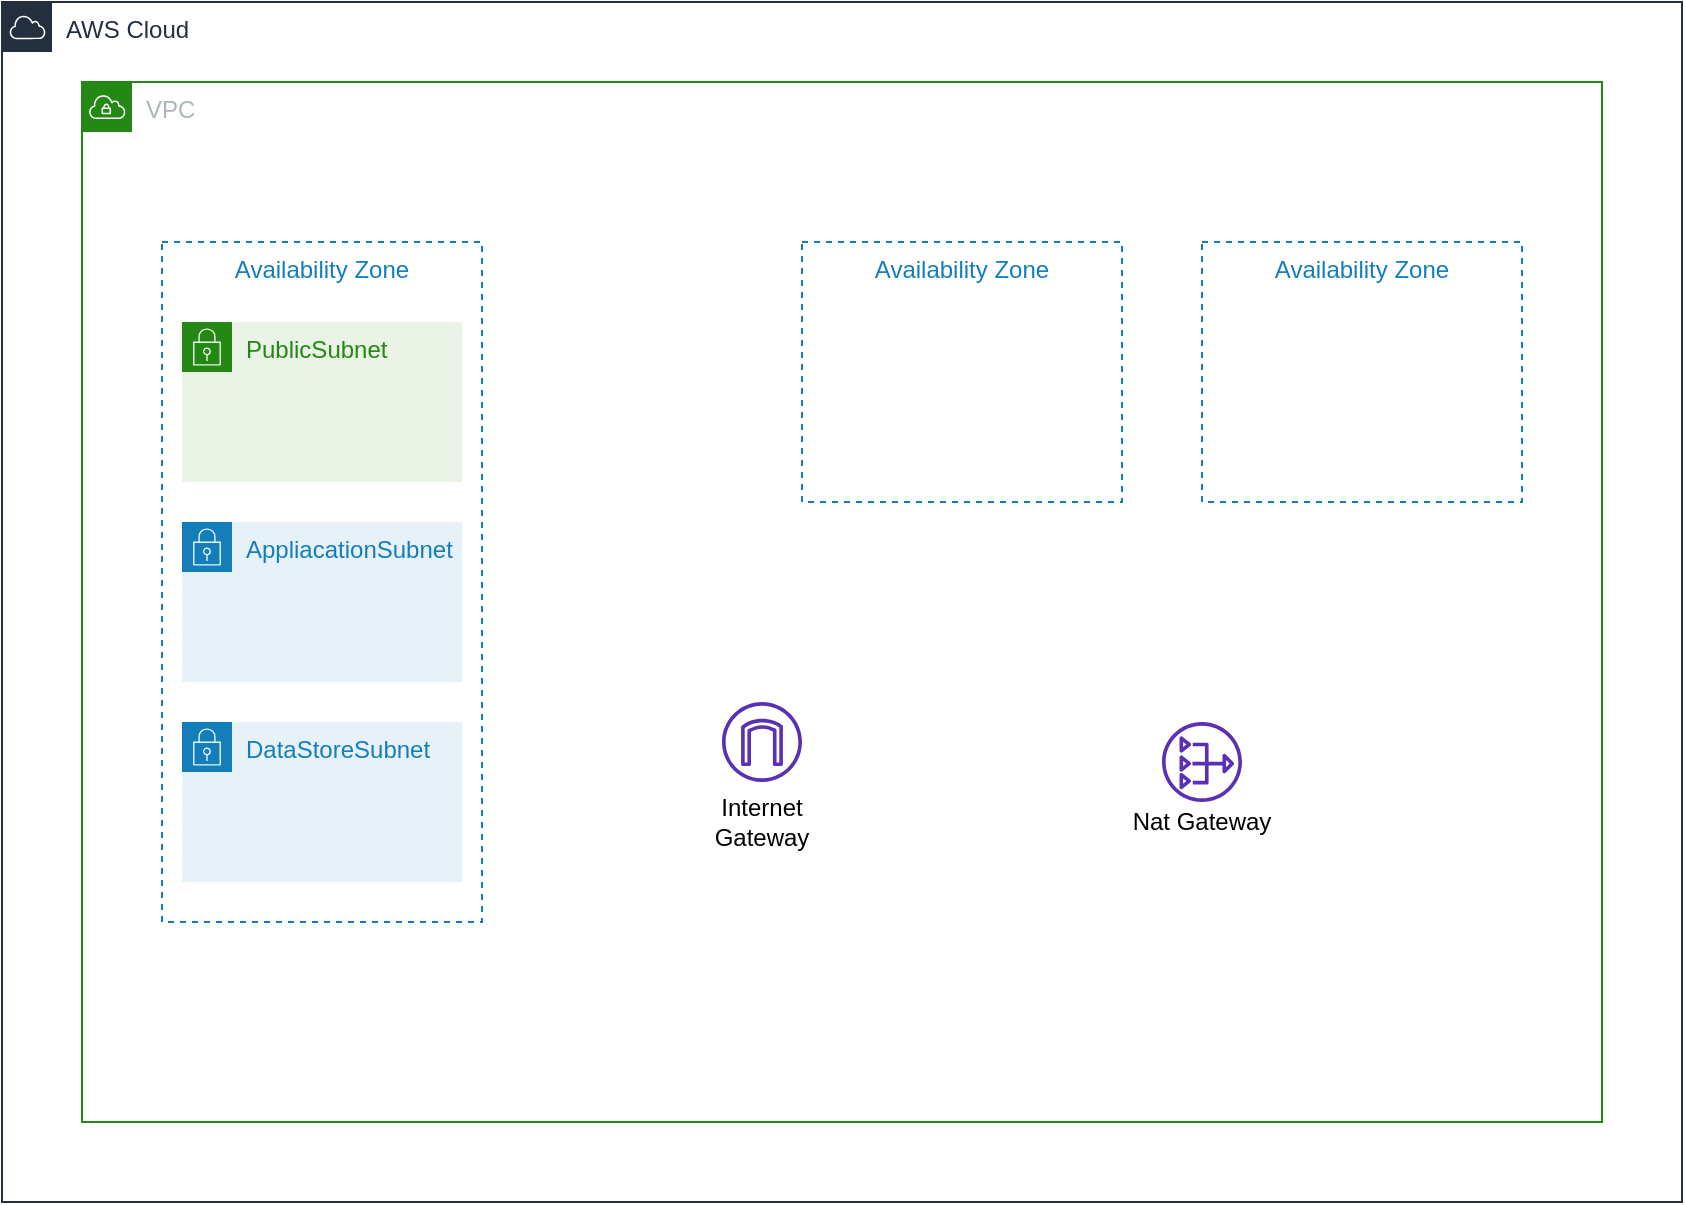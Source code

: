 <mxfile version="13.1.3" type="github">
  <diagram id="XtYhaf7LTEb38pZg41X1" name="ページ1">
    <mxGraphModel dx="1426" dy="770" grid="1" gridSize="10" guides="1" tooltips="1" connect="1" arrows="1" fold="1" page="1" pageScale="1" pageWidth="827" pageHeight="1169" math="0" shadow="0">
      <root>
        <mxCell id="0" />
        <mxCell id="1" parent="0" />
        <mxCell id="46BbhoU_Gm5NrsC8F-5Z-1" value="AWS Cloud" style="points=[[0,0],[0.25,0],[0.5,0],[0.75,0],[1,0],[1,0.25],[1,0.5],[1,0.75],[1,1],[0.75,1],[0.5,1],[0.25,1],[0,1],[0,0.75],[0,0.5],[0,0.25]];outlineConnect=0;gradientColor=none;html=1;whiteSpace=wrap;fontSize=12;fontStyle=0;shape=mxgraph.aws4.group;grIcon=mxgraph.aws4.group_aws_cloud;strokeColor=#232F3E;fillColor=none;verticalAlign=top;align=left;spacingLeft=30;fontColor=#232F3E;dashed=0;" parent="1" vertex="1">
          <mxGeometry width="840" height="600" as="geometry" />
        </mxCell>
        <mxCell id="46BbhoU_Gm5NrsC8F-5Z-2" value="VPC" style="points=[[0,0],[0.25,0],[0.5,0],[0.75,0],[1,0],[1,0.25],[1,0.5],[1,0.75],[1,1],[0.75,1],[0.5,1],[0.25,1],[0,1],[0,0.75],[0,0.5],[0,0.25]];outlineConnect=0;gradientColor=none;html=1;whiteSpace=wrap;fontSize=12;fontStyle=0;shape=mxgraph.aws4.group;grIcon=mxgraph.aws4.group_vpc;strokeColor=#248814;fillColor=none;verticalAlign=top;align=left;spacingLeft=30;fontColor=#AAB7B8;dashed=0;" parent="1" vertex="1">
          <mxGeometry x="40" y="40" width="760" height="520" as="geometry" />
        </mxCell>
        <mxCell id="46BbhoU_Gm5NrsC8F-5Z-4" value="Availability Zone" style="fillColor=none;strokeColor=#147EBA;dashed=1;verticalAlign=top;fontStyle=0;fontColor=#147EBA;" parent="1" vertex="1">
          <mxGeometry x="80" y="120" width="160" height="340" as="geometry" />
        </mxCell>
        <mxCell id="46BbhoU_Gm5NrsC8F-5Z-7" value="PublicSubnet" style="points=[[0,0],[0.25,0],[0.5,0],[0.75,0],[1,0],[1,0.25],[1,0.5],[1,0.75],[1,1],[0.75,1],[0.5,1],[0.25,1],[0,1],[0,0.75],[0,0.5],[0,0.25]];outlineConnect=0;gradientColor=none;html=1;whiteSpace=wrap;fontSize=12;fontStyle=0;shape=mxgraph.aws4.group;grIcon=mxgraph.aws4.group_security_group;grStroke=0;strokeColor=#248814;fillColor=#E9F3E6;verticalAlign=top;align=left;spacingLeft=30;fontColor=#248814;dashed=0;" parent="1" vertex="1">
          <mxGeometry x="90" y="160" width="140" height="80" as="geometry" />
        </mxCell>
        <mxCell id="46BbhoU_Gm5NrsC8F-5Z-8" value="AppliacationSubnet" style="points=[[0,0],[0.25,0],[0.5,0],[0.75,0],[1,0],[1,0.25],[1,0.5],[1,0.75],[1,1],[0.75,1],[0.5,1],[0.25,1],[0,1],[0,0.75],[0,0.5],[0,0.25]];outlineConnect=0;gradientColor=none;html=1;whiteSpace=wrap;fontSize=12;fontStyle=0;shape=mxgraph.aws4.group;grIcon=mxgraph.aws4.group_security_group;grStroke=0;strokeColor=#147EBA;fillColor=#E6F2F8;verticalAlign=top;align=left;spacingLeft=30;fontColor=#147EBA;dashed=0;" parent="1" vertex="1">
          <mxGeometry x="90" y="260" width="140" height="80" as="geometry" />
        </mxCell>
        <mxCell id="46BbhoU_Gm5NrsC8F-5Z-9" value="Availability Zone" style="fillColor=none;strokeColor=#147EBA;dashed=1;verticalAlign=top;fontStyle=0;fontColor=#147EBA;" parent="1" vertex="1">
          <mxGeometry x="400" y="120" width="160" height="130" as="geometry" />
        </mxCell>
        <mxCell id="46BbhoU_Gm5NrsC8F-5Z-10" value="Availability Zone" style="fillColor=none;strokeColor=#147EBA;dashed=1;verticalAlign=top;fontStyle=0;fontColor=#147EBA;" parent="1" vertex="1">
          <mxGeometry x="600" y="120" width="160" height="130" as="geometry" />
        </mxCell>
        <mxCell id="46BbhoU_Gm5NrsC8F-5Z-11" value="DataStoreSubnet" style="points=[[0,0],[0.25,0],[0.5,0],[0.75,0],[1,0],[1,0.25],[1,0.5],[1,0.75],[1,1],[0.75,1],[0.5,1],[0.25,1],[0,1],[0,0.75],[0,0.5],[0,0.25]];outlineConnect=0;gradientColor=none;html=1;whiteSpace=wrap;fontSize=12;fontStyle=0;shape=mxgraph.aws4.group;grIcon=mxgraph.aws4.group_security_group;grStroke=0;strokeColor=#147EBA;fillColor=#E6F2F8;verticalAlign=top;align=left;spacingLeft=30;fontColor=#147EBA;dashed=0;" parent="1" vertex="1">
          <mxGeometry x="90" y="360" width="140" height="80" as="geometry" />
        </mxCell>
        <mxCell id="46BbhoU_Gm5NrsC8F-5Z-20" value="" style="group" parent="1" vertex="1" connectable="0">
          <mxGeometry x="360" y="350" width="40" height="70" as="geometry" />
        </mxCell>
        <mxCell id="46BbhoU_Gm5NrsC8F-5Z-12" value="" style="outlineConnect=0;fontColor=#232F3E;gradientColor=none;fillColor=#5A30B5;strokeColor=none;dashed=0;verticalLabelPosition=bottom;verticalAlign=top;align=center;html=1;fontSize=12;fontStyle=0;aspect=fixed;pointerEvents=1;shape=mxgraph.aws4.internet_gateway;" parent="46BbhoU_Gm5NrsC8F-5Z-20" vertex="1">
          <mxGeometry width="40" height="40" as="geometry" />
        </mxCell>
        <mxCell id="46BbhoU_Gm5NrsC8F-5Z-14" value="Internet&lt;br&gt;Gateway" style="text;html=1;strokeColor=none;fillColor=none;align=center;verticalAlign=middle;whiteSpace=wrap;rounded=0;" parent="46BbhoU_Gm5NrsC8F-5Z-20" vertex="1">
          <mxGeometry y="50" width="40" height="20" as="geometry" />
        </mxCell>
        <mxCell id="46BbhoU_Gm5NrsC8F-5Z-21" value="" style="group" parent="1" vertex="1" connectable="0">
          <mxGeometry x="560" y="360" width="80" height="60" as="geometry" />
        </mxCell>
        <mxCell id="46BbhoU_Gm5NrsC8F-5Z-13" value="" style="outlineConnect=0;fontColor=#232F3E;gradientColor=none;fillColor=#5A30B5;strokeColor=none;dashed=0;verticalLabelPosition=bottom;verticalAlign=top;align=center;html=1;fontSize=12;fontStyle=0;aspect=fixed;pointerEvents=1;shape=mxgraph.aws4.nat_gateway;" parent="46BbhoU_Gm5NrsC8F-5Z-21" vertex="1">
          <mxGeometry x="20" width="40" height="40" as="geometry" />
        </mxCell>
        <mxCell id="46BbhoU_Gm5NrsC8F-5Z-15" value="Nat Gateway" style="text;html=1;strokeColor=none;fillColor=none;align=center;verticalAlign=middle;whiteSpace=wrap;rounded=0;" parent="46BbhoU_Gm5NrsC8F-5Z-21" vertex="1">
          <mxGeometry y="40" width="80" height="20" as="geometry" />
        </mxCell>
      </root>
    </mxGraphModel>
  </diagram>
</mxfile>
